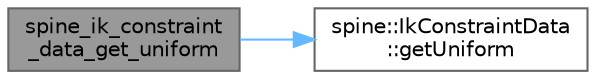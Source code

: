 digraph "spine_ik_constraint_data_get_uniform"
{
 // LATEX_PDF_SIZE
  bgcolor="transparent";
  edge [fontname=Helvetica,fontsize=10,labelfontname=Helvetica,labelfontsize=10];
  node [fontname=Helvetica,fontsize=10,shape=box,height=0.2,width=0.4];
  rankdir="LR";
  Node1 [id="Node000001",label="spine_ik_constraint\l_data_get_uniform",height=0.2,width=0.4,color="gray40", fillcolor="grey60", style="filled", fontcolor="black",tooltip=" "];
  Node1 -> Node2 [id="edge1_Node000001_Node000002",color="steelblue1",style="solid",tooltip=" "];
  Node2 [id="Node000002",label="spine::IkConstraintData\l::getUniform",height=0.2,width=0.4,color="grey40", fillcolor="white", style="filled",URL="$classspine_1_1_ik_constraint_data.html#a63df91b92804ab2b6dc21ae9b024384a",tooltip=" "];
}
